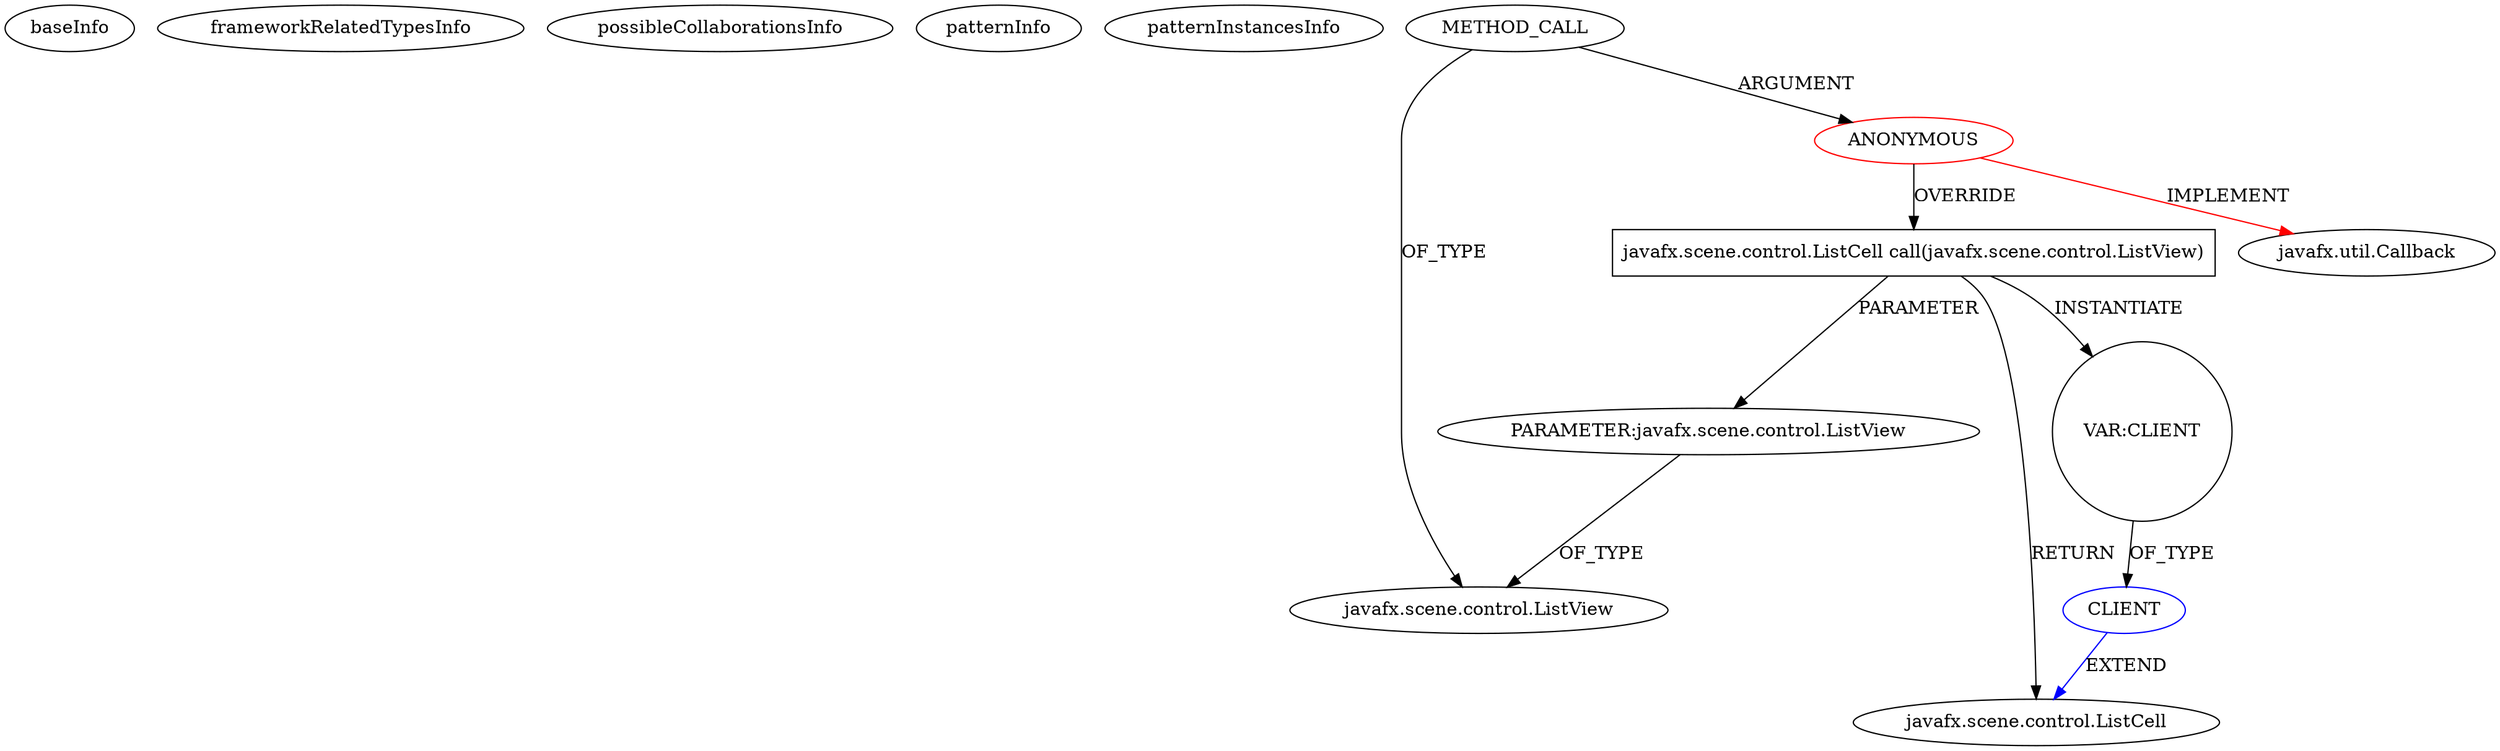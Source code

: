 digraph {
baseInfo[graphId=814,category="pattern",isAnonymous=true,possibleRelation=true]
frameworkRelatedTypesInfo[0="javafx.util.Callback"]
possibleCollaborationsInfo[0="814~INSTANTIATION-OVERRIDING_METHOD_DECLARATION-~javafx.util.Callback ~javafx.scene.control.ListCell ~true~false"]
patternInfo[frequency=6.0,patternRootClient=0]
patternInstancesInfo[0="hock323-eventManager~/hock323-eventManager/EventManager-master/src/eventManager/controller/pokerTournament/AnnouncementsController.java~void chargeSavedAnnouncementList()~2966",1="hock323-eventManager~/hock323-eventManager/EventManager-master/src/eventManager/controller/pokerTournament/TournamentController.java~void initialize(java.net.URL,java.util.ResourceBundle)~3015",2="Johnmalc-JavaFX~/Johnmalc-JavaFX/JavaFX-master/src/james/ServiceSample.java~void init(javafx.stage.Stage)~669",3="hock323-eventManager~/hock323-eventManager/EventManager-master/src/eventManager/controller/pokerTournament/PrizesController.java~void chargePrizeStructListView()~2958",4="berker-RSSReader~/berker-RSSReader/RSSReader-master/src/com/deneme/rss/view/main/MainController.java~void initialize(java.net.URL,java.util.ResourceBundle)~2008",5="Totenfluch-TPrivateChat-Client~/Totenfluch-TPrivateChat-Client/TPrivateChat-Client-master/TPvtChat-C/src/me/Totenfluch/pack/Main.java~void ChangeCellColor(int,java.lang.String)~1506"]
3[label="javafx.scene.control.ListView",vertexType="FRAMEWORK_CLASS_TYPE",isFrameworkType=false]
6[label="PARAMETER:javafx.scene.control.ListView",vertexType="PARAMETER_DECLARATION",isFrameworkType=false]
2[label="METHOD_CALL",vertexType="OUTSIDE_CALL",isFrameworkType=false]
4[label="javafx.scene.control.ListCell call(javafx.scene.control.ListView)",vertexType="OVERRIDING_METHOD_DECLARATION",isFrameworkType=false,shape=box]
5[label="javafx.scene.control.ListCell",vertexType="FRAMEWORK_CLASS_TYPE",isFrameworkType=false]
0[label="ANONYMOUS",vertexType="ROOT_ANONYMOUS_DECLARATION",isFrameworkType=false,color=red]
9[label="VAR:CLIENT",vertexType="VARIABLE_EXPRESION",isFrameworkType=false,shape=circle]
1[label="javafx.util.Callback",vertexType="FRAMEWORK_INTERFACE_TYPE",isFrameworkType=false]
10[label="CLIENT",vertexType="REFERENCE_CLIENT_CLASS_DECLARATION",isFrameworkType=false,color=blue]
2->3[label="OF_TYPE"]
9->10[label="OF_TYPE"]
4->6[label="PARAMETER"]
10->5[label="EXTEND",color=blue]
2->0[label="ARGUMENT"]
0->1[label="IMPLEMENT",color=red]
0->4[label="OVERRIDE"]
6->3[label="OF_TYPE"]
4->5[label="RETURN"]
4->9[label="INSTANTIATE"]
}
